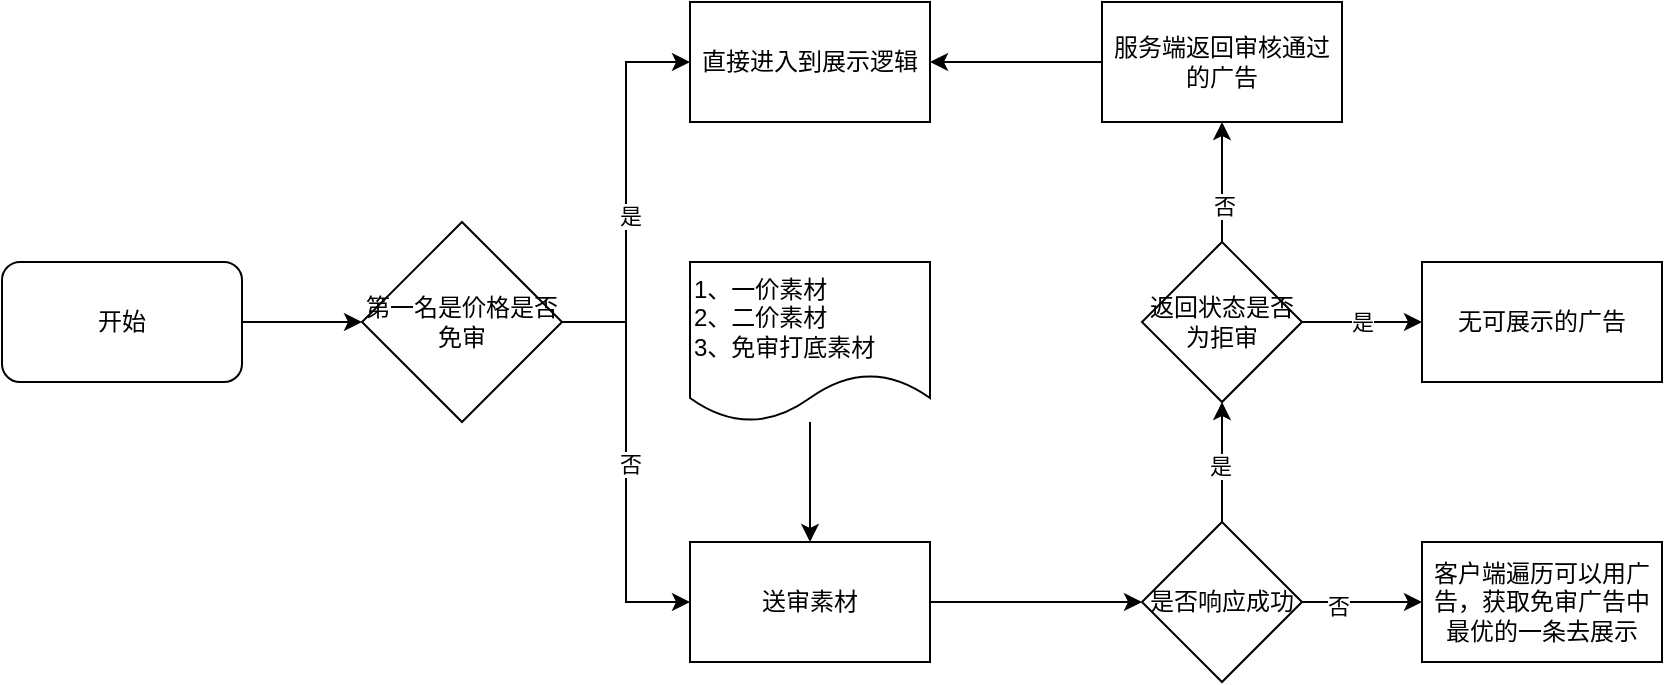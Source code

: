 <mxfile version="26.1.0">
  <diagram name="第 1 页" id="cXAoKrMgqpTc2uUaxv7u">
    <mxGraphModel dx="989" dy="536" grid="1" gridSize="10" guides="1" tooltips="1" connect="1" arrows="1" fold="1" page="1" pageScale="1" pageWidth="827" pageHeight="1169" math="0" shadow="0">
      <root>
        <mxCell id="0" />
        <mxCell id="1" parent="0" />
        <mxCell id="oLlinffS4dHNlLRgd4aY-5" value="" style="edgeStyle=orthogonalEdgeStyle;rounded=0;orthogonalLoop=1;jettySize=auto;html=1;" edge="1" parent="1" source="oLlinffS4dHNlLRgd4aY-1" target="oLlinffS4dHNlLRgd4aY-4">
          <mxGeometry relative="1" as="geometry" />
        </mxCell>
        <mxCell id="oLlinffS4dHNlLRgd4aY-1" value="开始" style="rounded=1;whiteSpace=wrap;html=1;" vertex="1" parent="1">
          <mxGeometry x="70" y="320" width="120" height="60" as="geometry" />
        </mxCell>
        <mxCell id="oLlinffS4dHNlLRgd4aY-8" style="edgeStyle=orthogonalEdgeStyle;rounded=0;orthogonalLoop=1;jettySize=auto;html=1;entryX=0;entryY=0.5;entryDx=0;entryDy=0;" edge="1" parent="1" source="oLlinffS4dHNlLRgd4aY-4" target="oLlinffS4dHNlLRgd4aY-7">
          <mxGeometry relative="1" as="geometry" />
        </mxCell>
        <mxCell id="oLlinffS4dHNlLRgd4aY-10" value="否" style="edgeLabel;html=1;align=center;verticalAlign=middle;resizable=0;points=[];" vertex="1" connectable="0" parent="oLlinffS4dHNlLRgd4aY-8">
          <mxGeometry x="0.01" y="2" relative="1" as="geometry">
            <mxPoint as="offset" />
          </mxGeometry>
        </mxCell>
        <mxCell id="oLlinffS4dHNlLRgd4aY-9" style="edgeStyle=orthogonalEdgeStyle;rounded=0;orthogonalLoop=1;jettySize=auto;html=1;entryX=0;entryY=0.5;entryDx=0;entryDy=0;" edge="1" parent="1" source="oLlinffS4dHNlLRgd4aY-4" target="oLlinffS4dHNlLRgd4aY-6">
          <mxGeometry relative="1" as="geometry" />
        </mxCell>
        <mxCell id="oLlinffS4dHNlLRgd4aY-11" value="是" style="edgeLabel;html=1;align=center;verticalAlign=middle;resizable=0;points=[];" vertex="1" connectable="0" parent="oLlinffS4dHNlLRgd4aY-9">
          <mxGeometry x="-0.124" y="-2" relative="1" as="geometry">
            <mxPoint as="offset" />
          </mxGeometry>
        </mxCell>
        <mxCell id="oLlinffS4dHNlLRgd4aY-4" value="第一名是价格是否免审" style="rhombus;whiteSpace=wrap;html=1;" vertex="1" parent="1">
          <mxGeometry x="250" y="300" width="100" height="100" as="geometry" />
        </mxCell>
        <mxCell id="oLlinffS4dHNlLRgd4aY-6" value="直接进入到展示逻辑" style="rounded=0;whiteSpace=wrap;html=1;" vertex="1" parent="1">
          <mxGeometry x="414" y="190" width="120" height="60" as="geometry" />
        </mxCell>
        <mxCell id="oLlinffS4dHNlLRgd4aY-13" value="" style="edgeStyle=orthogonalEdgeStyle;rounded=0;orthogonalLoop=1;jettySize=auto;html=1;" edge="1" parent="1" source="oLlinffS4dHNlLRgd4aY-7" target="oLlinffS4dHNlLRgd4aY-12">
          <mxGeometry relative="1" as="geometry" />
        </mxCell>
        <mxCell id="oLlinffS4dHNlLRgd4aY-7" value="送审素材" style="rounded=0;whiteSpace=wrap;html=1;" vertex="1" parent="1">
          <mxGeometry x="414" y="460" width="120" height="60" as="geometry" />
        </mxCell>
        <mxCell id="oLlinffS4dHNlLRgd4aY-18" value="" style="edgeStyle=orthogonalEdgeStyle;rounded=0;orthogonalLoop=1;jettySize=auto;html=1;entryX=0.5;entryY=1;entryDx=0;entryDy=0;" edge="1" parent="1" source="oLlinffS4dHNlLRgd4aY-12" target="oLlinffS4dHNlLRgd4aY-23">
          <mxGeometry relative="1" as="geometry">
            <mxPoint x="680" y="380" as="targetPoint" />
          </mxGeometry>
        </mxCell>
        <mxCell id="oLlinffS4dHNlLRgd4aY-22" value="是" style="edgeLabel;html=1;align=center;verticalAlign=middle;resizable=0;points=[];" vertex="1" connectable="0" parent="oLlinffS4dHNlLRgd4aY-18">
          <mxGeometry x="-0.067" y="1" relative="1" as="geometry">
            <mxPoint as="offset" />
          </mxGeometry>
        </mxCell>
        <mxCell id="oLlinffS4dHNlLRgd4aY-20" value="" style="edgeStyle=orthogonalEdgeStyle;rounded=0;orthogonalLoop=1;jettySize=auto;html=1;" edge="1" parent="1" source="oLlinffS4dHNlLRgd4aY-12" target="oLlinffS4dHNlLRgd4aY-19">
          <mxGeometry relative="1" as="geometry" />
        </mxCell>
        <mxCell id="oLlinffS4dHNlLRgd4aY-21" value="否" style="edgeLabel;html=1;align=center;verticalAlign=middle;resizable=0;points=[];" vertex="1" connectable="0" parent="oLlinffS4dHNlLRgd4aY-20">
          <mxGeometry x="-0.4" y="-2" relative="1" as="geometry">
            <mxPoint as="offset" />
          </mxGeometry>
        </mxCell>
        <mxCell id="oLlinffS4dHNlLRgd4aY-12" value="是否响应成功" style="rhombus;whiteSpace=wrap;html=1;rounded=0;" vertex="1" parent="1">
          <mxGeometry x="640" y="450" width="80" height="80" as="geometry" />
        </mxCell>
        <mxCell id="oLlinffS4dHNlLRgd4aY-16" value="" style="edgeStyle=orthogonalEdgeStyle;rounded=0;orthogonalLoop=1;jettySize=auto;html=1;" edge="1" parent="1" source="oLlinffS4dHNlLRgd4aY-15" target="oLlinffS4dHNlLRgd4aY-7">
          <mxGeometry relative="1" as="geometry" />
        </mxCell>
        <mxCell id="oLlinffS4dHNlLRgd4aY-15" value="&lt;span style=&quot;background-color: transparent; color: light-dark(rgb(0, 0, 0), rgb(255, 255, 255));&quot;&gt;1、一价素材&lt;/span&gt;&lt;br&gt;&lt;span style=&quot;background-color: transparent; color: light-dark(rgb(0, 0, 0), rgb(255, 255, 255));&quot;&gt;2、二价素材&lt;/span&gt;&lt;br&gt;&lt;div&gt;3、免审打底素材&lt;/div&gt;" style="shape=document;whiteSpace=wrap;html=1;boundedLbl=1;align=left;" vertex="1" parent="1">
          <mxGeometry x="414" y="320" width="120" height="80" as="geometry" />
        </mxCell>
        <mxCell id="oLlinffS4dHNlLRgd4aY-19" value="客户端遍历可以用广告，获取免审广告中最优的一条去展示" style="whiteSpace=wrap;html=1;rounded=0;" vertex="1" parent="1">
          <mxGeometry x="780" y="460" width="120" height="60" as="geometry" />
        </mxCell>
        <mxCell id="oLlinffS4dHNlLRgd4aY-25" value="是" style="edgeStyle=orthogonalEdgeStyle;rounded=0;orthogonalLoop=1;jettySize=auto;html=1;" edge="1" parent="1" source="oLlinffS4dHNlLRgd4aY-23" target="oLlinffS4dHNlLRgd4aY-24">
          <mxGeometry relative="1" as="geometry" />
        </mxCell>
        <mxCell id="oLlinffS4dHNlLRgd4aY-27" value="" style="edgeStyle=orthogonalEdgeStyle;rounded=0;orthogonalLoop=1;jettySize=auto;html=1;" edge="1" parent="1" source="oLlinffS4dHNlLRgd4aY-23" target="oLlinffS4dHNlLRgd4aY-26">
          <mxGeometry relative="1" as="geometry" />
        </mxCell>
        <mxCell id="oLlinffS4dHNlLRgd4aY-28" value="否" style="edgeLabel;html=1;align=center;verticalAlign=middle;resizable=0;points=[];" vertex="1" connectable="0" parent="oLlinffS4dHNlLRgd4aY-27">
          <mxGeometry x="-0.4" y="-1" relative="1" as="geometry">
            <mxPoint as="offset" />
          </mxGeometry>
        </mxCell>
        <mxCell id="oLlinffS4dHNlLRgd4aY-23" value="返回状态是否为拒审" style="rhombus;whiteSpace=wrap;html=1;" vertex="1" parent="1">
          <mxGeometry x="640" y="310" width="80" height="80" as="geometry" />
        </mxCell>
        <mxCell id="oLlinffS4dHNlLRgd4aY-24" value="无可展示的广告" style="whiteSpace=wrap;html=1;" vertex="1" parent="1">
          <mxGeometry x="780" y="320" width="120" height="60" as="geometry" />
        </mxCell>
        <mxCell id="oLlinffS4dHNlLRgd4aY-29" value="" style="edgeStyle=orthogonalEdgeStyle;rounded=0;orthogonalLoop=1;jettySize=auto;html=1;" edge="1" parent="1" source="oLlinffS4dHNlLRgd4aY-26" target="oLlinffS4dHNlLRgd4aY-6">
          <mxGeometry relative="1" as="geometry" />
        </mxCell>
        <mxCell id="oLlinffS4dHNlLRgd4aY-26" value="服务端返回审核通过的广告" style="rounded=0;whiteSpace=wrap;html=1;" vertex="1" parent="1">
          <mxGeometry x="620" y="190" width="120" height="60" as="geometry" />
        </mxCell>
      </root>
    </mxGraphModel>
  </diagram>
</mxfile>
